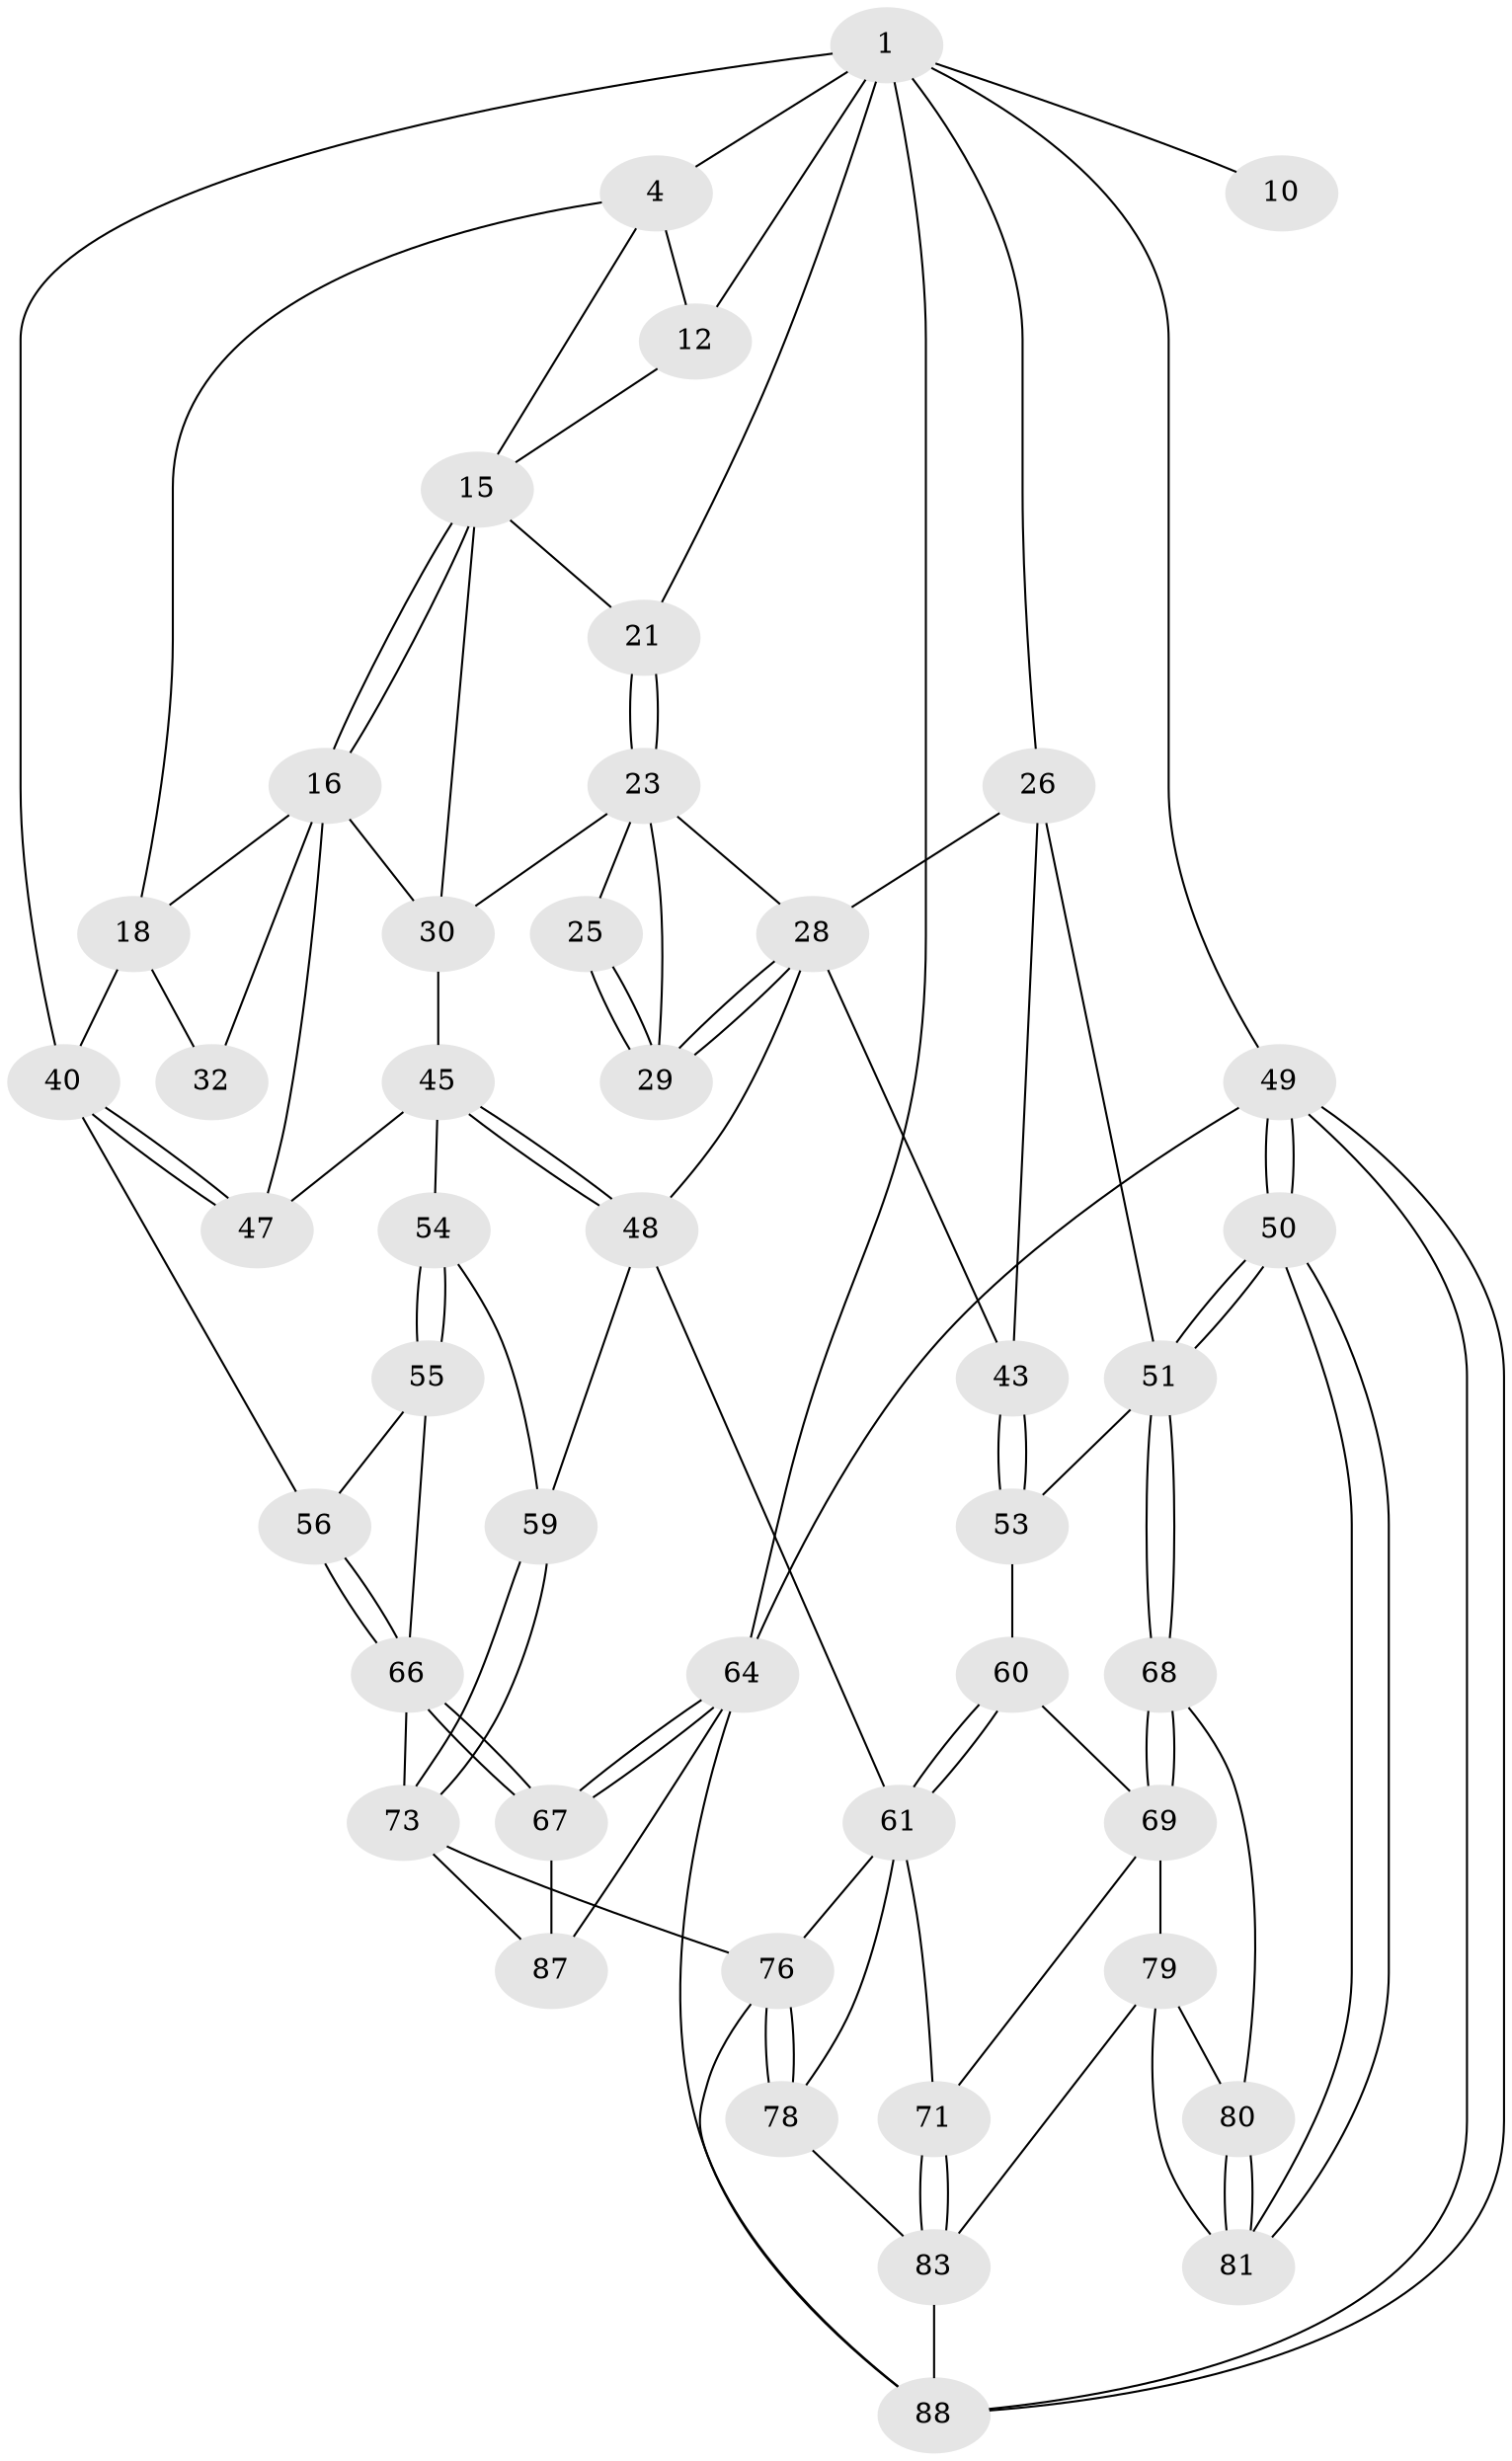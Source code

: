 // original degree distribution, {3: 0.03333333333333333, 5: 0.5, 4: 0.23333333333333334, 6: 0.23333333333333334}
// Generated by graph-tools (version 1.1) at 2025/17/03/09/25 04:17:20]
// undirected, 45 vertices, 104 edges
graph export_dot {
graph [start="1"]
  node [color=gray90,style=filled];
  1 [pos="+0.8191100328953888+0",super="+2+7"];
  4 [pos="+0+0",super="+5"];
  10 [pos="+1+0.07637623949474615"];
  12 [pos="+0.6449057088384212+0.1219586045076376",super="+13"];
  15 [pos="+0.40787132277876753+0.21532051942776856",super="+20"];
  16 [pos="+0.39371449842907835+0.23010497669276828",super="+17+31"];
  18 [pos="+0.094203765446787+0.0603476649045189",super="+33"];
  21 [pos="+0.730201322711682+0.23113603008838157"];
  23 [pos="+0.7348913248698291+0.2486795411152771",super="+36+24"];
  25 [pos="+0.9088849948598302+0.21203021799961977"];
  26 [pos="+1+0.3375270818355787",super="+27"];
  28 [pos="+0.8877531738517895+0.3299223942250756",super="+38"];
  29 [pos="+0.8721854511561521+0.31239958836727877"];
  30 [pos="+0.5526163121282666+0.3420661850864423",super="+37"];
  32 [pos="+0.2548988153119162+0.40692492470017805"];
  40 [pos="+0.05588489109971053+0.5421791641120841",super="+41"];
  43 [pos="+0.7804131414204523+0.5578087285307463"];
  45 [pos="+0.41776938687442944+0.5617085419611205",super="+46"];
  47 [pos="+0.4038760508218629+0.5663029455596812"];
  48 [pos="+0.6192662441474752+0.5650414049027507",super="+57"];
  49 [pos="+1+1"];
  50 [pos="+1+1"];
  51 [pos="+1+0.6875126906795653",super="+52"];
  53 [pos="+0.8001206239784788+0.5810707960912607"];
  54 [pos="+0.35898015152579216+0.7073596339142634"];
  55 [pos="+0.27914753144908583+0.7276621620080607"];
  56 [pos="+0.22622345169147842+0.6999666032045365"];
  59 [pos="+0.40176773359678214+0.7327055466582013"];
  60 [pos="+0.7933265158702204+0.7171369558598667"];
  61 [pos="+0.7397084502858674+0.7779954467516639",super="+72+62"];
  64 [pos="+0+0.8992540994578587",super="+65"];
  66 [pos="+0.10413331459224935+0.8576204072334964",super="+75"];
  67 [pos="+0.0293042870032712+0.8799328141800302"];
  68 [pos="+1+0.7556075816096571"];
  69 [pos="+0.8474081668856507+0.7605875373079622",super="+70"];
  71 [pos="+0.8286042615401256+0.8808008924733977"];
  73 [pos="+0.437750970634457+0.9175318453753145",super="+74"];
  76 [pos="+0.5999418630852994+0.9616299092503698",super="+77"];
  78 [pos="+0.6554403156447363+0.9242013573012889"];
  79 [pos="+0.9241557955296119+0.8458219751624665",super="+82"];
  80 [pos="+0.9490362116368279+0.8283308748361282"];
  81 [pos="+0.9880999518377465+0.929652002641111"];
  83 [pos="+0.8273935752739444+0.9083744044708516",super="+85"];
  87 [pos="+0.24106950209816588+0.9725138196254374"];
  88 [pos="+0.8864971824282125+1",super="+89"];
  1 -- 64 [weight=2];
  1 -- 4 [weight=2];
  1 -- 10 [weight=2];
  1 -- 49;
  1 -- 26;
  1 -- 21;
  1 -- 12 [weight=2];
  1 -- 40;
  4 -- 18;
  4 -- 12;
  4 -- 15;
  12 -- 15;
  15 -- 16;
  15 -- 16;
  15 -- 21;
  15 -- 30;
  16 -- 32 [weight=2];
  16 -- 18;
  16 -- 30 [weight=2];
  16 -- 47;
  18 -- 32;
  18 -- 40;
  21 -- 23;
  21 -- 23;
  23 -- 25;
  23 -- 29;
  23 -- 30;
  23 -- 28;
  25 -- 29;
  25 -- 29;
  26 -- 51;
  26 -- 43;
  26 -- 28;
  28 -- 29;
  28 -- 29;
  28 -- 48;
  28 -- 43;
  30 -- 45;
  40 -- 47;
  40 -- 47;
  40 -- 56;
  43 -- 53;
  43 -- 53;
  45 -- 48;
  45 -- 48;
  45 -- 54;
  45 -- 47;
  48 -- 59;
  48 -- 61 [weight=2];
  49 -- 50;
  49 -- 50;
  49 -- 88;
  49 -- 88;
  49 -- 64;
  50 -- 51;
  50 -- 51;
  50 -- 81;
  50 -- 81;
  51 -- 68;
  51 -- 68;
  51 -- 53;
  53 -- 60;
  54 -- 55;
  54 -- 55;
  54 -- 59;
  55 -- 56;
  55 -- 66;
  56 -- 66;
  56 -- 66;
  59 -- 73;
  59 -- 73;
  60 -- 61;
  60 -- 61;
  60 -- 69;
  61 -- 78;
  61 -- 71;
  61 -- 76;
  64 -- 67;
  64 -- 67;
  64 -- 87;
  64 -- 88;
  66 -- 67;
  66 -- 67;
  66 -- 73;
  67 -- 87;
  68 -- 69;
  68 -- 69;
  68 -- 80;
  69 -- 71;
  69 -- 79;
  71 -- 83;
  71 -- 83;
  73 -- 87;
  73 -- 76;
  76 -- 78;
  76 -- 78;
  76 -- 88;
  78 -- 83;
  79 -- 80;
  79 -- 81;
  79 -- 83 [weight=2];
  80 -- 81;
  80 -- 81;
  83 -- 88;
}
